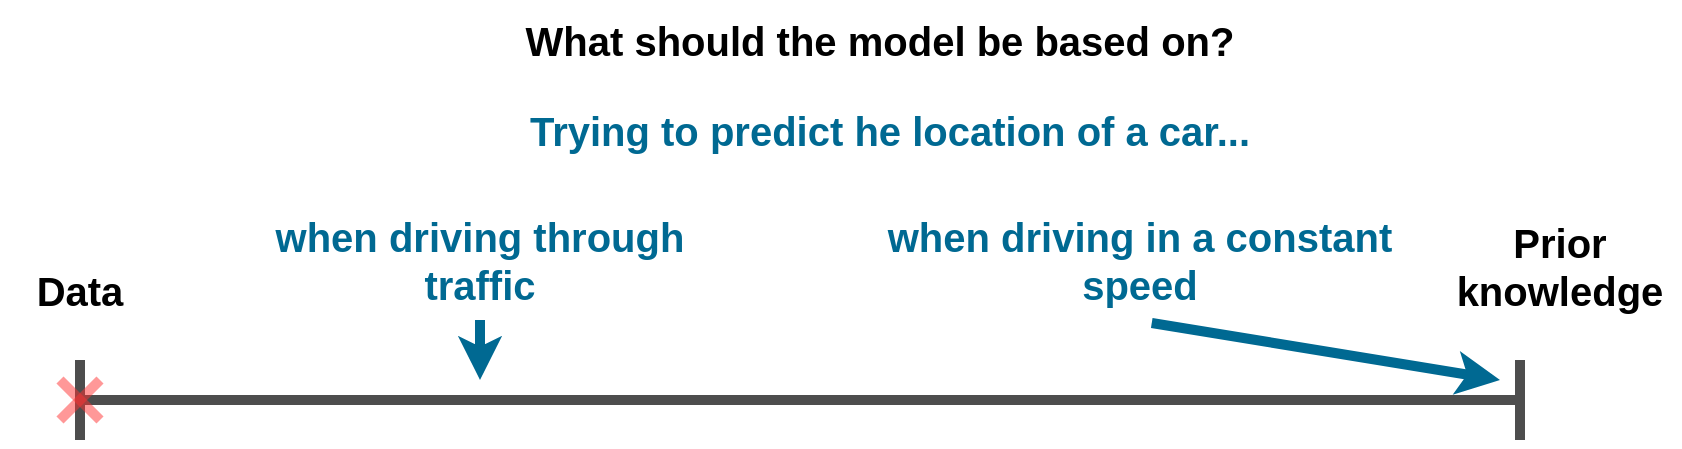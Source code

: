 <mxfile pages="2">
    <diagram id="1Qgoyo7V4SLdbj-gkMX2" name="data_vs_prior">
        <mxGraphModel dx="1029" dy="502" grid="1" gridSize="10" guides="0" tooltips="1" connect="0" arrows="0" fold="1" page="1" pageScale="1" pageWidth="900" pageHeight="900" math="0" shadow="0">
            <root>
                <mxCell id="rs-hJmFOEK6Sf9lU0m5Q-0"/>
                <mxCell id="rs-hJmFOEK6Sf9lU0m5Q-1" parent="rs-hJmFOEK6Sf9lU0m5Q-0"/>
                <mxCell id="H4QrVmya7DnoXj6I2219-1" value="" style="endArrow=none;html=1;strokeWidth=5;strokeColor=#4D4D4D;" parent="rs-hJmFOEK6Sf9lU0m5Q-1" edge="1">
                    <mxGeometry width="50" height="50" relative="1" as="geometry">
                        <mxPoint x="80" y="440" as="sourcePoint"/>
                        <mxPoint x="800" y="440" as="targetPoint"/>
                    </mxGeometry>
                </mxCell>
                <mxCell id="UWzxJvlIVSwAfrF_M9KE-0" value="" style="endArrow=none;html=1;strokeWidth=5;strokeColor=#4D4D4D;" parent="rs-hJmFOEK6Sf9lU0m5Q-1" edge="1">
                    <mxGeometry width="50" height="50" relative="1" as="geometry">
                        <mxPoint x="80" y="460" as="sourcePoint"/>
                        <mxPoint x="80" y="420" as="targetPoint"/>
                    </mxGeometry>
                </mxCell>
                <mxCell id="UWzxJvlIVSwAfrF_M9KE-1" value="" style="endArrow=none;html=1;strokeWidth=5;strokeColor=#4D4D4D;" parent="rs-hJmFOEK6Sf9lU0m5Q-1" edge="1">
                    <mxGeometry width="50" height="50" relative="1" as="geometry">
                        <mxPoint x="800" y="460" as="sourcePoint"/>
                        <mxPoint x="800" y="420" as="targetPoint"/>
                    </mxGeometry>
                </mxCell>
                <mxCell id="UWzxJvlIVSwAfrF_M9KE-3" value="Data" style="text;html=1;strokeColor=none;fillColor=none;align=center;verticalAlign=bottom;whiteSpace=wrap;rounded=0;fontStyle=1;fontSize=20;" parent="rs-hJmFOEK6Sf9lU0m5Q-1" vertex="1">
                    <mxGeometry x="40" y="360" width="80" height="40" as="geometry"/>
                </mxCell>
                <mxCell id="UWzxJvlIVSwAfrF_M9KE-4" value="Prior knowledge" style="text;html=1;strokeColor=none;fillColor=none;align=center;verticalAlign=bottom;whiteSpace=wrap;rounded=0;fontStyle=1;fontSize=20;" parent="rs-hJmFOEK6Sf9lU0m5Q-1" vertex="1">
                    <mxGeometry x="760" y="320" width="120" height="80" as="geometry"/>
                </mxCell>
                <mxCell id="UWzxJvlIVSwAfrF_M9KE-5" value="" style="endArrow=none;html=1;strokeWidth=5;fillColor=#f8cecc;strokeColor=#FF3333;opacity=50;" parent="rs-hJmFOEK6Sf9lU0m5Q-1" edge="1">
                    <mxGeometry width="50" height="50" relative="1" as="geometry">
                        <mxPoint x="70" y="450" as="sourcePoint"/>
                        <mxPoint x="90" y="430" as="targetPoint"/>
                    </mxGeometry>
                </mxCell>
                <mxCell id="UWzxJvlIVSwAfrF_M9KE-6" value="" style="endArrow=none;html=1;strokeWidth=5;fillColor=#f8cecc;strokeColor=#FF3333;opacity=50;" parent="rs-hJmFOEK6Sf9lU0m5Q-1" edge="1">
                    <mxGeometry width="50" height="50" relative="1" as="geometry">
                        <mxPoint x="90" y="450" as="sourcePoint"/>
                        <mxPoint x="70" y="430" as="targetPoint"/>
                    </mxGeometry>
                </mxCell>
                <mxCell id="UWzxJvlIVSwAfrF_M9KE-7" value="What should the model be based on?" style="text;html=1;strokeColor=none;fillColor=none;align=center;verticalAlign=middle;whiteSpace=wrap;rounded=0;fontStyle=1;fontSize=20;" parent="rs-hJmFOEK6Sf9lU0m5Q-1" vertex="1">
                    <mxGeometry x="280" y="240" width="400" height="40" as="geometry"/>
                </mxCell>
                <mxCell id="FtDDvcmvukytChXwQCZ0-1" value="" style="endArrow=classic;html=1;strokeWidth=5;sketch=0;strokeColor=#006992;exitX=0.521;exitY=1.025;exitDx=0;exitDy=0;exitPerimeter=0;" parent="rs-hJmFOEK6Sf9lU0m5Q-1" source="FtDDvcmvukytChXwQCZ0-2" edge="1">
                    <mxGeometry width="50" height="50" relative="1" as="geometry">
                        <mxPoint x="720" y="400" as="sourcePoint"/>
                        <mxPoint x="790" y="430" as="targetPoint"/>
                    </mxGeometry>
                </mxCell>
                <mxCell id="FtDDvcmvukytChXwQCZ0-2" value="when driving in a constant speed" style="text;html=1;strokeColor=none;fillColor=none;align=center;verticalAlign=middle;whiteSpace=wrap;rounded=0;fontColor=#006992;fontStyle=1;fontSize=20;" parent="rs-hJmFOEK6Sf9lU0m5Q-1" vertex="1">
                    <mxGeometry x="470" y="340" width="280" height="60" as="geometry"/>
                </mxCell>
                <mxCell id="FtDDvcmvukytChXwQCZ0-3" value="" style="endArrow=classic;html=1;strokeWidth=5;sketch=0;strokeColor=#006992;" parent="rs-hJmFOEK6Sf9lU0m5Q-1" edge="1">
                    <mxGeometry width="50" height="50" relative="1" as="geometry">
                        <mxPoint x="280" y="400" as="sourcePoint"/>
                        <mxPoint x="280" y="430" as="targetPoint"/>
                    </mxGeometry>
                </mxCell>
                <mxCell id="FtDDvcmvukytChXwQCZ0-4" value="when driving through traffic" style="text;html=1;strokeColor=none;fillColor=none;align=center;verticalAlign=middle;whiteSpace=wrap;rounded=0;fontColor=#006992;fontStyle=1;fontSize=20;" parent="rs-hJmFOEK6Sf9lU0m5Q-1" vertex="1">
                    <mxGeometry x="160" y="340" width="240" height="60" as="geometry"/>
                </mxCell>
                <mxCell id="1" value="Trying to predict he location of a car..." style="text;html=1;strokeColor=none;fillColor=none;align=center;verticalAlign=middle;whiteSpace=wrap;rounded=0;fontColor=#006992;fontStyle=1;fontSize=20;" parent="rs-hJmFOEK6Sf9lU0m5Q-1" vertex="1">
                    <mxGeometry x="290" y="280" width="390" height="50" as="geometry"/>
                </mxCell>
            </root>
        </mxGraphModel>
    </diagram>
    <diagram name="data_vs_prior_ml" id="T9l8ImAPGAndpySnALHv">
        <mxGraphModel dx="1029" dy="502" grid="1" gridSize="10" guides="0" tooltips="1" connect="0" arrows="0" fold="1" page="1" pageScale="1" pageWidth="900" pageHeight="900" math="0" shadow="0">
            <root>
                <mxCell id="kgmhyakGklOL3s8ZBdGq-0"/>
                <mxCell id="kgmhyakGklOL3s8ZBdGq-1" parent="kgmhyakGklOL3s8ZBdGq-0"/>
                <mxCell id="kgmhyakGklOL3s8ZBdGq-2" value="" style="endArrow=none;html=1;strokeWidth=5;strokeColor=#4D4D4D;" parent="kgmhyakGklOL3s8ZBdGq-1" edge="1">
                    <mxGeometry width="50" height="50" relative="1" as="geometry">
                        <mxPoint x="80" y="440" as="sourcePoint"/>
                        <mxPoint x="800" y="440" as="targetPoint"/>
                    </mxGeometry>
                </mxCell>
                <mxCell id="kgmhyakGklOL3s8ZBdGq-3" value="" style="endArrow=none;html=1;strokeWidth=5;strokeColor=#4D4D4D;" parent="kgmhyakGklOL3s8ZBdGq-1" edge="1">
                    <mxGeometry width="50" height="50" relative="1" as="geometry">
                        <mxPoint x="80" y="460" as="sourcePoint"/>
                        <mxPoint x="80" y="420" as="targetPoint"/>
                    </mxGeometry>
                </mxCell>
                <mxCell id="kgmhyakGklOL3s8ZBdGq-4" value="" style="endArrow=none;html=1;strokeWidth=5;strokeColor=#4D4D4D;" parent="kgmhyakGklOL3s8ZBdGq-1" edge="1">
                    <mxGeometry width="50" height="50" relative="1" as="geometry">
                        <mxPoint x="800" y="460" as="sourcePoint"/>
                        <mxPoint x="800" y="420" as="targetPoint"/>
                    </mxGeometry>
                </mxCell>
                <mxCell id="kgmhyakGklOL3s8ZBdGq-5" value="Data" style="text;html=1;strokeColor=none;fillColor=none;align=center;verticalAlign=bottom;whiteSpace=wrap;rounded=0;fontStyle=1;fontSize=20;" parent="kgmhyakGklOL3s8ZBdGq-1" vertex="1">
                    <mxGeometry x="40" y="360" width="80" height="40" as="geometry"/>
                </mxCell>
                <mxCell id="kgmhyakGklOL3s8ZBdGq-6" value="Prior knowledge" style="text;html=1;strokeColor=none;fillColor=none;align=center;verticalAlign=bottom;whiteSpace=wrap;rounded=0;fontStyle=1;fontSize=20;" parent="kgmhyakGklOL3s8ZBdGq-1" vertex="1">
                    <mxGeometry x="760" y="320" width="120" height="80" as="geometry"/>
                </mxCell>
                <mxCell id="kgmhyakGklOL3s8ZBdGq-7" value="" style="endArrow=none;html=1;strokeWidth=5;fillColor=#f8cecc;strokeColor=#FF3333;opacity=50;" parent="kgmhyakGklOL3s8ZBdGq-1" edge="1">
                    <mxGeometry width="50" height="50" relative="1" as="geometry">
                        <mxPoint x="70" y="450" as="sourcePoint"/>
                        <mxPoint x="90" y="430" as="targetPoint"/>
                    </mxGeometry>
                </mxCell>
                <mxCell id="kgmhyakGklOL3s8ZBdGq-8" value="" style="endArrow=none;html=1;strokeWidth=5;fillColor=#f8cecc;strokeColor=#FF3333;opacity=50;" parent="kgmhyakGklOL3s8ZBdGq-1" edge="1">
                    <mxGeometry width="50" height="50" relative="1" as="geometry">
                        <mxPoint x="90" y="450" as="sourcePoint"/>
                        <mxPoint x="70" y="430" as="targetPoint"/>
                    </mxGeometry>
                </mxCell>
                <mxCell id="kgmhyakGklOL3s8ZBdGq-10" value="" style="shape=curlyBracket;whiteSpace=wrap;html=1;rounded=1;rotation=-90;strokeWidth=5;fillColor=none;strokeColor=#FF6666;" parent="kgmhyakGklOL3s8ZBdGq-1" vertex="1">
                    <mxGeometry x="415" y="135" width="40" height="710" as="geometry"/>
                </mxCell>
                <mxCell id="kgmhyakGklOL3s8ZBdGq-15" value="The regime of machine learning problems (according to the definition)" style="text;html=1;strokeColor=none;fillColor=none;align=center;verticalAlign=middle;whiteSpace=wrap;rounded=0;fontStyle=1;fontColor=#FF6666;fontSize=20;" parent="kgmhyakGklOL3s8ZBdGq-1" vertex="1">
                    <mxGeometry x="80" y="510" width="680" height="40" as="geometry"/>
                </mxCell>
                <mxCell id="kgmhyakGklOL3s8ZBdGq-16" value="Where typical machine learning problems live" style="text;html=1;strokeColor=none;fillColor=none;align=center;verticalAlign=middle;whiteSpace=wrap;rounded=0;fontStyle=1;fontColor=#FF6666;fontSize=20;" parent="kgmhyakGklOL3s8ZBdGq-1" vertex="1">
                    <mxGeometry x="80" y="590" width="440" height="40" as="geometry"/>
                </mxCell>
                <mxCell id="kgmhyakGklOL3s8ZBdGq-17" value="" style="shape=curlyBracket;whiteSpace=wrap;html=1;rounded=1;rotation=-90;strokeWidth=5;fillColor=none;strokeColor=#FF6666;" parent="kgmhyakGklOL3s8ZBdGq-1" vertex="1">
                    <mxGeometry x="260" y="370" width="40" height="400" as="geometry"/>
                </mxCell>
                <mxCell id="r_muN0pNxPMqfWduvaKw-0" value="What should the model be based on?" style="text;html=1;strokeColor=none;fillColor=none;align=center;verticalAlign=middle;whiteSpace=wrap;rounded=0;fontStyle=1;fontSize=20;" vertex="1" parent="kgmhyakGklOL3s8ZBdGq-1">
                    <mxGeometry x="280" y="240" width="400" height="40" as="geometry"/>
                </mxCell>
                <mxCell id="r_muN0pNxPMqfWduvaKw-1" value="" style="endArrow=classic;html=1;strokeWidth=5;sketch=0;strokeColor=#006992;exitX=0.521;exitY=1.025;exitDx=0;exitDy=0;exitPerimeter=0;" edge="1" parent="kgmhyakGklOL3s8ZBdGq-1" source="r_muN0pNxPMqfWduvaKw-2">
                    <mxGeometry width="50" height="50" relative="1" as="geometry">
                        <mxPoint x="720" y="400" as="sourcePoint"/>
                        <mxPoint x="790" y="430" as="targetPoint"/>
                    </mxGeometry>
                </mxCell>
                <mxCell id="r_muN0pNxPMqfWduvaKw-2" value="when driving in a constant speed" style="text;html=1;strokeColor=none;fillColor=none;align=center;verticalAlign=middle;whiteSpace=wrap;rounded=0;fontColor=#006992;fontStyle=1;fontSize=20;" vertex="1" parent="kgmhyakGklOL3s8ZBdGq-1">
                    <mxGeometry x="470" y="340" width="280" height="60" as="geometry"/>
                </mxCell>
                <mxCell id="r_muN0pNxPMqfWduvaKw-3" value="" style="endArrow=classic;html=1;strokeWidth=5;sketch=0;strokeColor=#006992;" edge="1" parent="kgmhyakGklOL3s8ZBdGq-1">
                    <mxGeometry width="50" height="50" relative="1" as="geometry">
                        <mxPoint x="280" y="400" as="sourcePoint"/>
                        <mxPoint x="280" y="430" as="targetPoint"/>
                    </mxGeometry>
                </mxCell>
                <mxCell id="r_muN0pNxPMqfWduvaKw-4" value="when driving through traffic" style="text;html=1;strokeColor=none;fillColor=none;align=center;verticalAlign=middle;whiteSpace=wrap;rounded=0;fontColor=#006992;fontStyle=1;fontSize=20;" vertex="1" parent="kgmhyakGklOL3s8ZBdGq-1">
                    <mxGeometry x="160" y="340" width="240" height="60" as="geometry"/>
                </mxCell>
                <mxCell id="r_muN0pNxPMqfWduvaKw-5" value="Trying to predict he location of a car..." style="text;html=1;strokeColor=none;fillColor=none;align=center;verticalAlign=middle;whiteSpace=wrap;rounded=0;fontColor=#006992;fontStyle=1;fontSize=20;" vertex="1" parent="kgmhyakGklOL3s8ZBdGq-1">
                    <mxGeometry x="290" y="280" width="390" height="50" as="geometry"/>
                </mxCell>
            </root>
        </mxGraphModel>
    </diagram>
</mxfile>